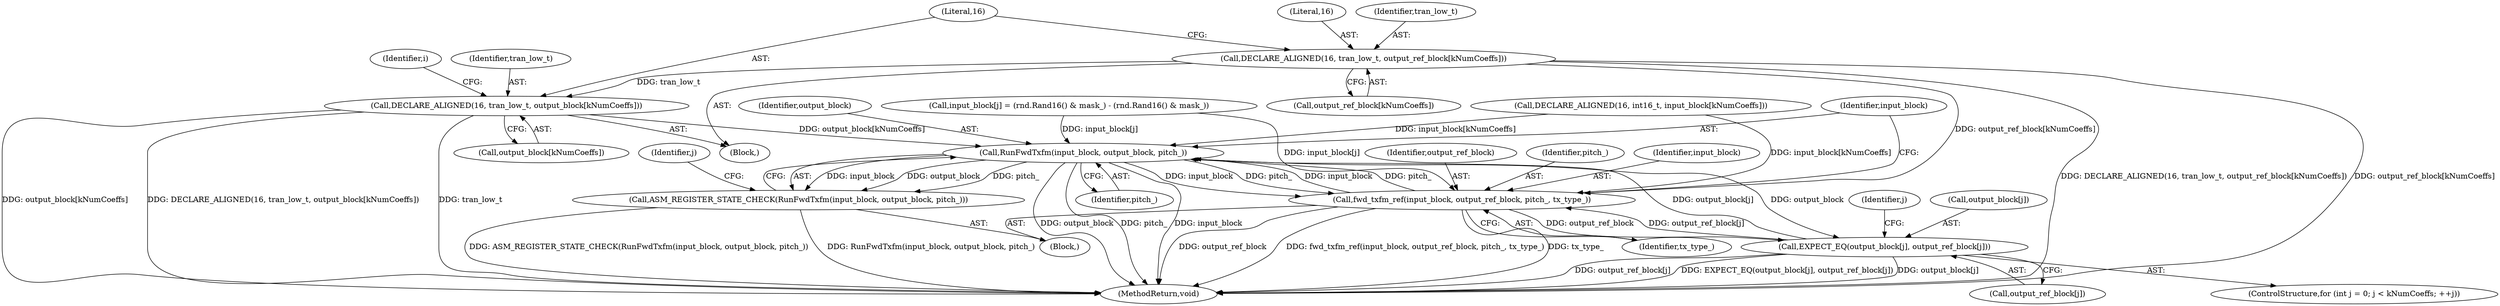 digraph "0_Android_5a9753fca56f0eeb9f61e342b2fccffc364f9426_73@array" {
"1000120" [label="(Call,DECLARE_ALIGNED(16, tran_low_t, output_block[kNumCoeffs]))"];
"1000114" [label="(Call,DECLARE_ALIGNED(16, tran_low_t, output_ref_block[kNumCoeffs]))"];
"1000164" [label="(Call,RunFwdTxfm(input_block, output_block, pitch_))"];
"1000158" [label="(Call,fwd_txfm_ref(input_block, output_ref_block, pitch_, tx_type_))"];
"1000178" [label="(Call,EXPECT_EQ(output_block[j], output_ref_block[j]))"];
"1000163" [label="(Call,ASM_REGISTER_STATE_CHECK(RunFwdTxfm(input_block, output_block, pitch_)))"];
"1000116" [label="(Identifier,tran_low_t)"];
"1000161" [label="(Identifier,pitch_)"];
"1000177" [label="(Identifier,j)"];
"1000114" [label="(Call,DECLARE_ALIGNED(16, tran_low_t, output_ref_block[kNumCoeffs]))"];
"1000168" [label="(ControlStructure,for (int j = 0; j < kNumCoeffs; ++j))"];
"1000123" [label="(Call,output_block[kNumCoeffs])"];
"1000166" [label="(Identifier,output_block)"];
"1000115" [label="(Literal,16)"];
"1000164" [label="(Call,RunFwdTxfm(input_block, output_block, pitch_))"];
"1000182" [label="(Call,output_ref_block[j])"];
"1000159" [label="(Identifier,input_block)"];
"1000120" [label="(Call,DECLARE_ALIGNED(16, tran_low_t, output_block[kNumCoeffs]))"];
"1000162" [label="(Identifier,tx_type_)"];
"1000129" [label="(Identifier,i)"];
"1000171" [label="(Identifier,j)"];
"1000108" [label="(Call,DECLARE_ALIGNED(16, int16_t, input_block[kNumCoeffs]))"];
"1000178" [label="(Call,EXPECT_EQ(output_block[j], output_ref_block[j]))"];
"1000117" [label="(Call,output_ref_block[kNumCoeffs])"];
"1000121" [label="(Literal,16)"];
"1000158" [label="(Call,fwd_txfm_ref(input_block, output_ref_block, pitch_, tx_type_))"];
"1000102" [label="(Block,)"];
"1000163" [label="(Call,ASM_REGISTER_STATE_CHECK(RunFwdTxfm(input_block, output_block, pitch_)))"];
"1000122" [label="(Identifier,tran_low_t)"];
"1000147" [label="(Call,input_block[j] = (rnd.Rand16() & mask_) - (rnd.Rand16() & mask_))"];
"1000160" [label="(Identifier,output_ref_block)"];
"1000179" [label="(Call,output_block[j])"];
"1000167" [label="(Identifier,pitch_)"];
"1000185" [label="(MethodReturn,void)"];
"1000165" [label="(Identifier,input_block)"];
"1000136" [label="(Block,)"];
"1000120" -> "1000102"  [label="AST: "];
"1000120" -> "1000123"  [label="CFG: "];
"1000121" -> "1000120"  [label="AST: "];
"1000122" -> "1000120"  [label="AST: "];
"1000123" -> "1000120"  [label="AST: "];
"1000129" -> "1000120"  [label="CFG: "];
"1000120" -> "1000185"  [label="DDG: output_block[kNumCoeffs]"];
"1000120" -> "1000185"  [label="DDG: DECLARE_ALIGNED(16, tran_low_t, output_block[kNumCoeffs])"];
"1000120" -> "1000185"  [label="DDG: tran_low_t"];
"1000114" -> "1000120"  [label="DDG: tran_low_t"];
"1000120" -> "1000164"  [label="DDG: output_block[kNumCoeffs]"];
"1000114" -> "1000102"  [label="AST: "];
"1000114" -> "1000117"  [label="CFG: "];
"1000115" -> "1000114"  [label="AST: "];
"1000116" -> "1000114"  [label="AST: "];
"1000117" -> "1000114"  [label="AST: "];
"1000121" -> "1000114"  [label="CFG: "];
"1000114" -> "1000185"  [label="DDG: output_ref_block[kNumCoeffs]"];
"1000114" -> "1000185"  [label="DDG: DECLARE_ALIGNED(16, tran_low_t, output_ref_block[kNumCoeffs])"];
"1000114" -> "1000158"  [label="DDG: output_ref_block[kNumCoeffs]"];
"1000164" -> "1000163"  [label="AST: "];
"1000164" -> "1000167"  [label="CFG: "];
"1000165" -> "1000164"  [label="AST: "];
"1000166" -> "1000164"  [label="AST: "];
"1000167" -> "1000164"  [label="AST: "];
"1000163" -> "1000164"  [label="CFG: "];
"1000164" -> "1000185"  [label="DDG: output_block"];
"1000164" -> "1000185"  [label="DDG: pitch_"];
"1000164" -> "1000185"  [label="DDG: input_block"];
"1000164" -> "1000158"  [label="DDG: input_block"];
"1000164" -> "1000158"  [label="DDG: pitch_"];
"1000164" -> "1000163"  [label="DDG: input_block"];
"1000164" -> "1000163"  [label="DDG: output_block"];
"1000164" -> "1000163"  [label="DDG: pitch_"];
"1000158" -> "1000164"  [label="DDG: input_block"];
"1000158" -> "1000164"  [label="DDG: pitch_"];
"1000147" -> "1000164"  [label="DDG: input_block[j]"];
"1000108" -> "1000164"  [label="DDG: input_block[kNumCoeffs]"];
"1000178" -> "1000164"  [label="DDG: output_block[j]"];
"1000164" -> "1000178"  [label="DDG: output_block"];
"1000158" -> "1000136"  [label="AST: "];
"1000158" -> "1000162"  [label="CFG: "];
"1000159" -> "1000158"  [label="AST: "];
"1000160" -> "1000158"  [label="AST: "];
"1000161" -> "1000158"  [label="AST: "];
"1000162" -> "1000158"  [label="AST: "];
"1000165" -> "1000158"  [label="CFG: "];
"1000158" -> "1000185"  [label="DDG: output_ref_block"];
"1000158" -> "1000185"  [label="DDG: fwd_txfm_ref(input_block, output_ref_block, pitch_, tx_type_)"];
"1000158" -> "1000185"  [label="DDG: tx_type_"];
"1000147" -> "1000158"  [label="DDG: input_block[j]"];
"1000108" -> "1000158"  [label="DDG: input_block[kNumCoeffs]"];
"1000178" -> "1000158"  [label="DDG: output_ref_block[j]"];
"1000158" -> "1000178"  [label="DDG: output_ref_block"];
"1000178" -> "1000168"  [label="AST: "];
"1000178" -> "1000182"  [label="CFG: "];
"1000179" -> "1000178"  [label="AST: "];
"1000182" -> "1000178"  [label="AST: "];
"1000177" -> "1000178"  [label="CFG: "];
"1000178" -> "1000185"  [label="DDG: output_block[j]"];
"1000178" -> "1000185"  [label="DDG: output_ref_block[j]"];
"1000178" -> "1000185"  [label="DDG: EXPECT_EQ(output_block[j], output_ref_block[j])"];
"1000163" -> "1000136"  [label="AST: "];
"1000171" -> "1000163"  [label="CFG: "];
"1000163" -> "1000185"  [label="DDG: RunFwdTxfm(input_block, output_block, pitch_)"];
"1000163" -> "1000185"  [label="DDG: ASM_REGISTER_STATE_CHECK(RunFwdTxfm(input_block, output_block, pitch_))"];
}
